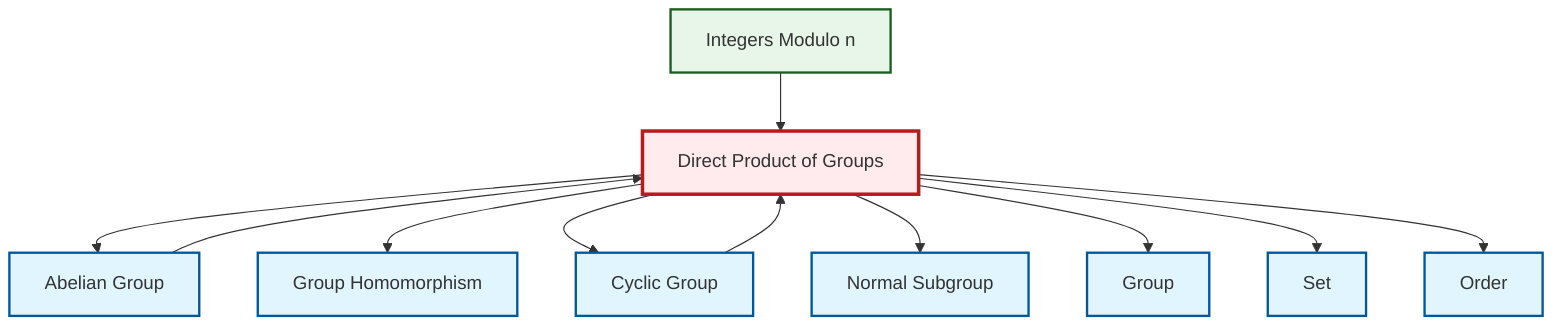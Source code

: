 graph TD
    classDef definition fill:#e1f5fe,stroke:#01579b,stroke-width:2px
    classDef theorem fill:#f3e5f5,stroke:#4a148c,stroke-width:2px
    classDef axiom fill:#fff3e0,stroke:#e65100,stroke-width:2px
    classDef example fill:#e8f5e9,stroke:#1b5e20,stroke-width:2px
    classDef current fill:#ffebee,stroke:#b71c1c,stroke-width:3px
    def-order["Order"]:::definition
    def-homomorphism["Group Homomorphism"]:::definition
    def-set["Set"]:::definition
    ex-quotient-integers-mod-n["Integers Modulo n"]:::example
    def-abelian-group["Abelian Group"]:::definition
    def-normal-subgroup["Normal Subgroup"]:::definition
    def-group["Group"]:::definition
    def-cyclic-group["Cyclic Group"]:::definition
    def-direct-product["Direct Product of Groups"]:::definition
    def-direct-product --> def-abelian-group
    def-abelian-group --> def-direct-product
    ex-quotient-integers-mod-n --> def-direct-product
    def-direct-product --> def-homomorphism
    def-direct-product --> def-cyclic-group
    def-direct-product --> def-normal-subgroup
    def-direct-product --> def-group
    def-cyclic-group --> def-direct-product
    def-direct-product --> def-set
    def-direct-product --> def-order
    class def-direct-product current